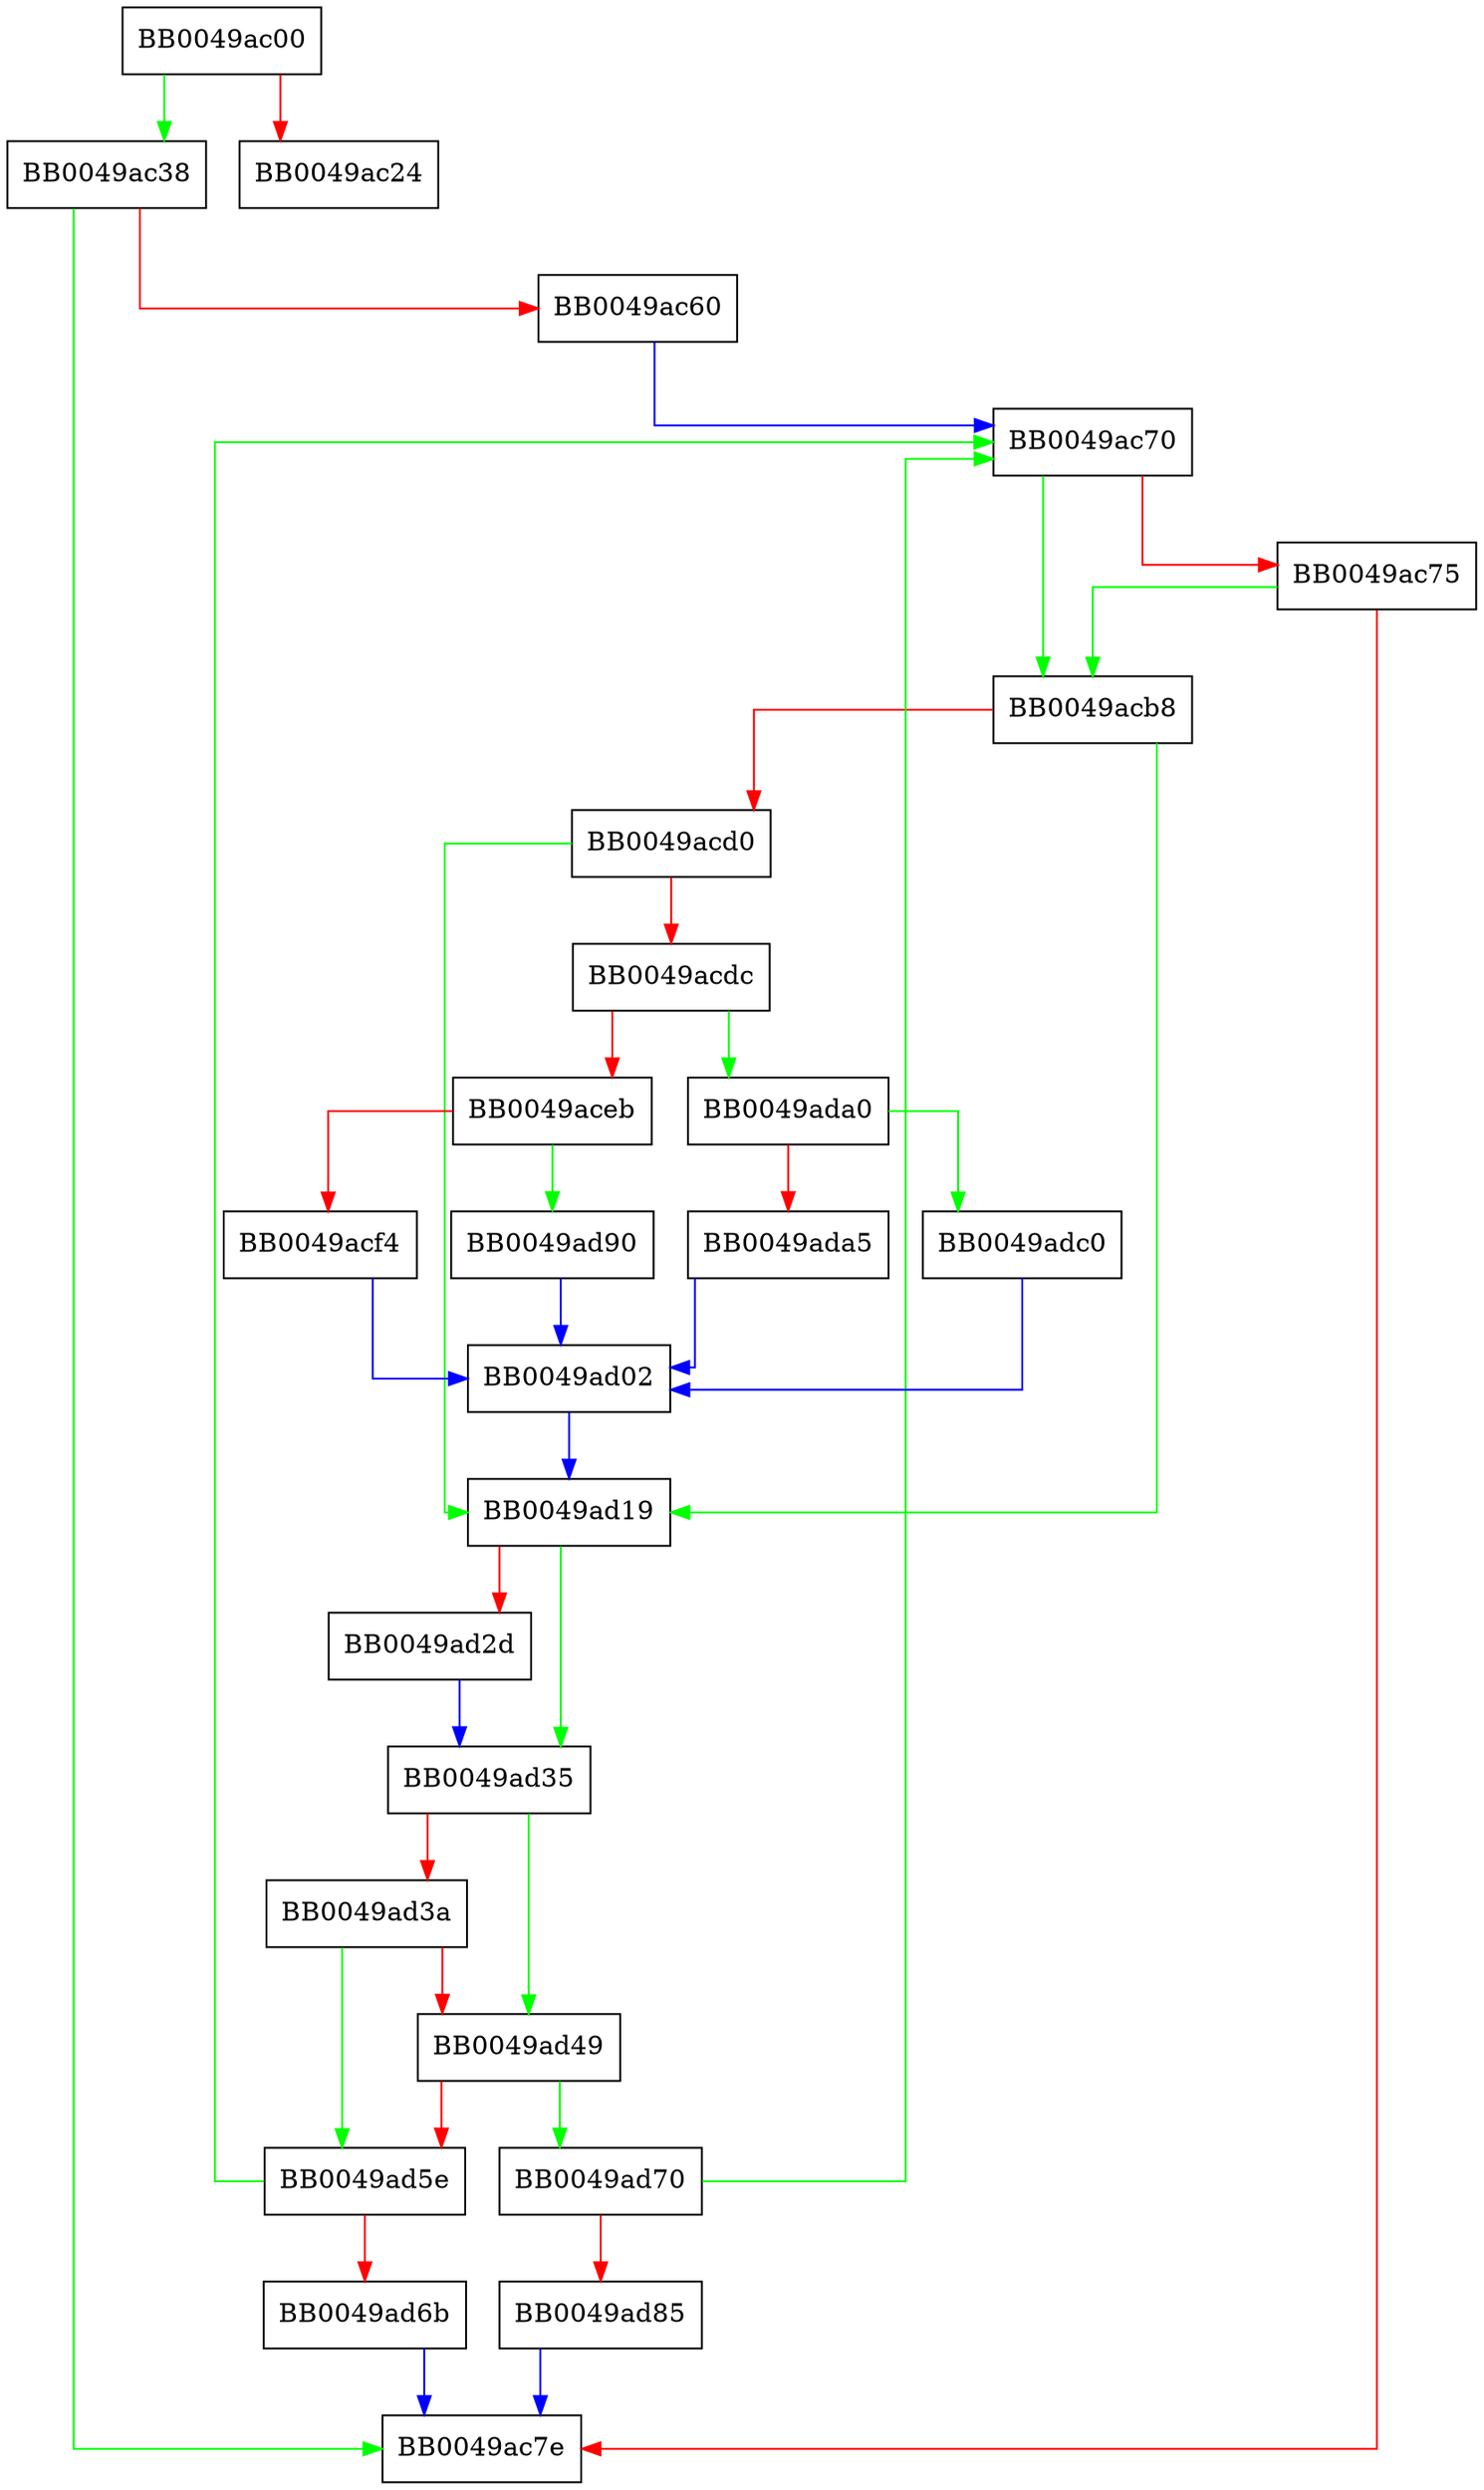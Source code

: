 digraph SSL_CTX_flush_sessions {
  node [shape="box"];
  graph [splines=ortho];
  BB0049ac00 -> BB0049ac38 [color="green"];
  BB0049ac00 -> BB0049ac24 [color="red"];
  BB0049ac38 -> BB0049ac7e [color="green"];
  BB0049ac38 -> BB0049ac60 [color="red"];
  BB0049ac60 -> BB0049ac70 [color="blue"];
  BB0049ac70 -> BB0049acb8 [color="green"];
  BB0049ac70 -> BB0049ac75 [color="red"];
  BB0049ac75 -> BB0049acb8 [color="green"];
  BB0049ac75 -> BB0049ac7e [color="red"];
  BB0049acb8 -> BB0049ad19 [color="green"];
  BB0049acb8 -> BB0049acd0 [color="red"];
  BB0049acd0 -> BB0049ad19 [color="green"];
  BB0049acd0 -> BB0049acdc [color="red"];
  BB0049acdc -> BB0049ada0 [color="green"];
  BB0049acdc -> BB0049aceb [color="red"];
  BB0049aceb -> BB0049ad90 [color="green"];
  BB0049aceb -> BB0049acf4 [color="red"];
  BB0049acf4 -> BB0049ad02 [color="blue"];
  BB0049ad02 -> BB0049ad19 [color="blue"];
  BB0049ad19 -> BB0049ad35 [color="green"];
  BB0049ad19 -> BB0049ad2d [color="red"];
  BB0049ad2d -> BB0049ad35 [color="blue"];
  BB0049ad35 -> BB0049ad49 [color="green"];
  BB0049ad35 -> BB0049ad3a [color="red"];
  BB0049ad3a -> BB0049ad5e [color="green"];
  BB0049ad3a -> BB0049ad49 [color="red"];
  BB0049ad49 -> BB0049ad70 [color="green"];
  BB0049ad49 -> BB0049ad5e [color="red"];
  BB0049ad5e -> BB0049ac70 [color="green"];
  BB0049ad5e -> BB0049ad6b [color="red"];
  BB0049ad6b -> BB0049ac7e [color="blue"];
  BB0049ad70 -> BB0049ac70 [color="green"];
  BB0049ad70 -> BB0049ad85 [color="red"];
  BB0049ad85 -> BB0049ac7e [color="blue"];
  BB0049ad90 -> BB0049ad02 [color="blue"];
  BB0049ada0 -> BB0049adc0 [color="green"];
  BB0049ada0 -> BB0049ada5 [color="red"];
  BB0049ada5 -> BB0049ad02 [color="blue"];
  BB0049adc0 -> BB0049ad02 [color="blue"];
}